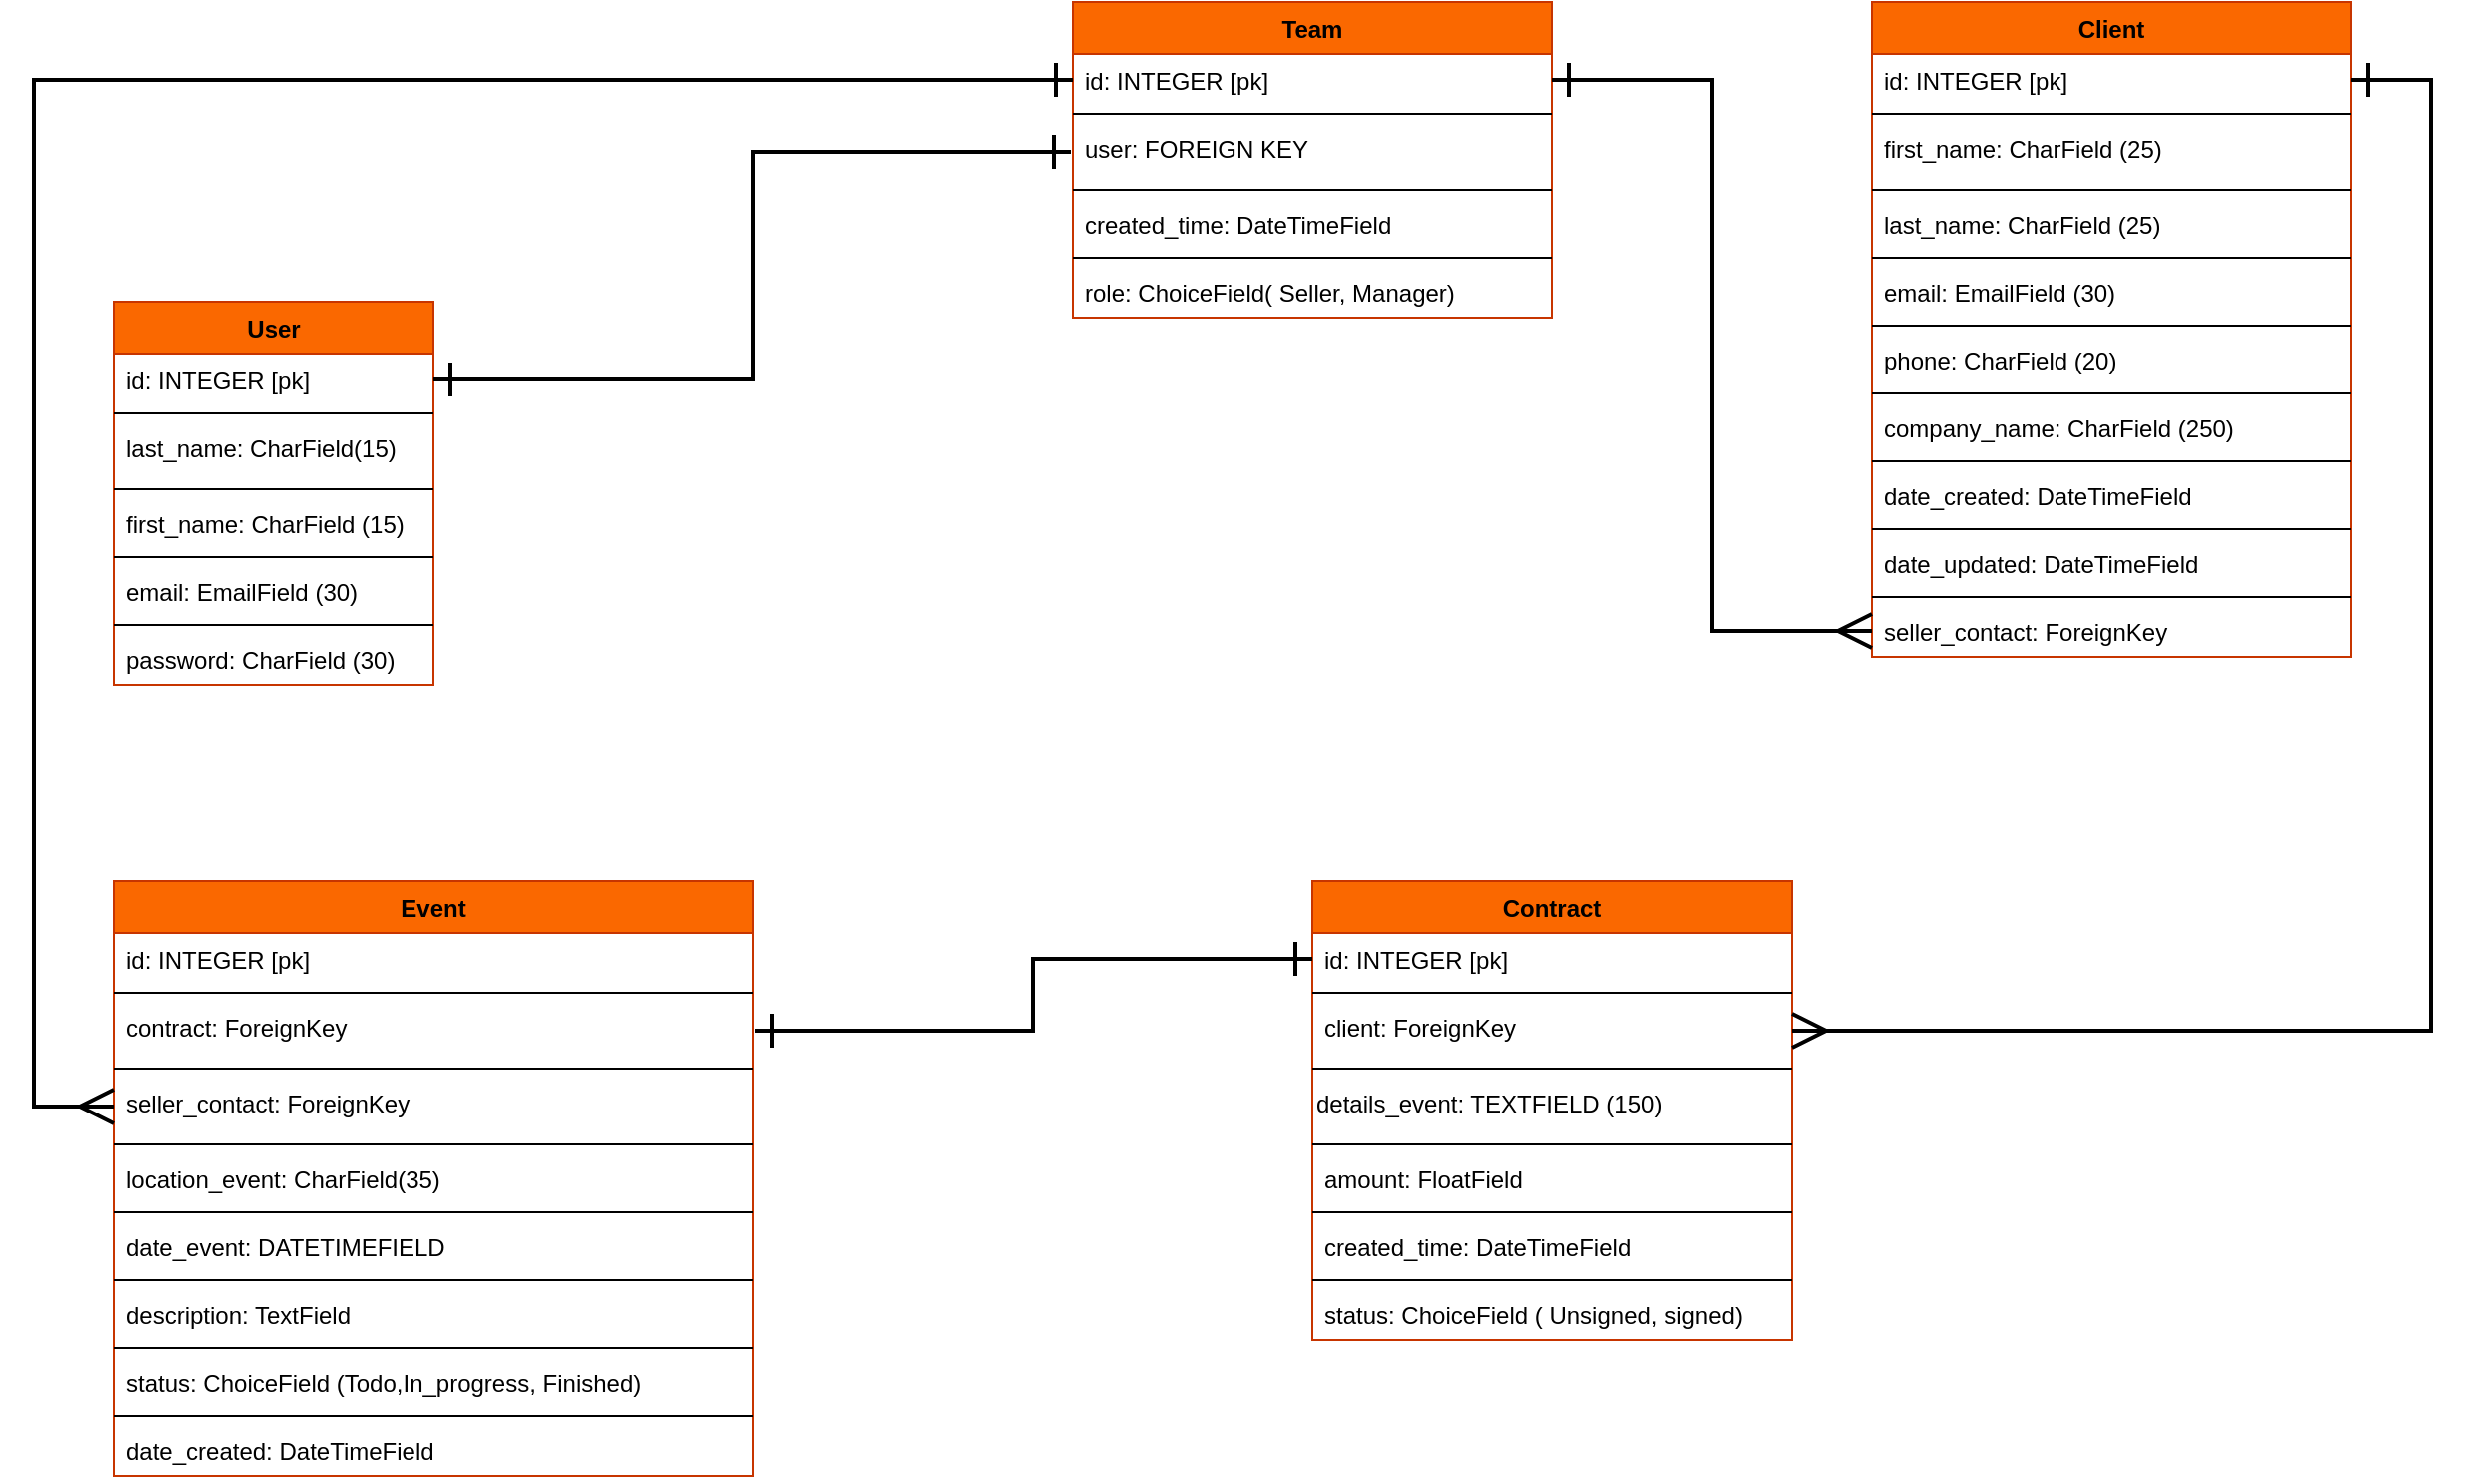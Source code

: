 <mxfile version="15.0.3" type="device"><diagram id="C5RBs43oDa-KdzZeNtuy" name="Page-1"><mxGraphModel dx="2073" dy="1287" grid="1" gridSize="10" guides="1" tooltips="1" connect="1" arrows="1" fold="1" page="0" pageScale="1" pageWidth="827" pageHeight="1169" math="0" shadow="0"><root><mxCell id="WIyWlLk6GJQsqaUBKTNV-0"/><mxCell id="WIyWlLk6GJQsqaUBKTNV-1" parent="WIyWlLk6GJQsqaUBKTNV-0"/><mxCell id="gVSXH1e-UTQJKfqnbgyq-28" value="Contract" style="swimlane;fontStyle=1;align=center;verticalAlign=top;childLayout=stackLayout;horizontal=1;startSize=26;horizontalStack=0;resizeParent=1;resizeParentMax=0;resizeLast=0;collapsible=1;marginBottom=0;fillColor=#fa6800;strokeColor=#C73500;fontColor=#000000;" vertex="1" parent="WIyWlLk6GJQsqaUBKTNV-1"><mxGeometry x="320" y="120" width="240" height="230" as="geometry"/></mxCell><mxCell id="gVSXH1e-UTQJKfqnbgyq-29" value="id: INTEGER [pk]" style="text;strokeColor=none;fillColor=none;align=left;verticalAlign=top;spacingLeft=4;spacingRight=4;overflow=hidden;rotatable=0;points=[[0,0.5],[1,0.5]];portConstraint=eastwest;" vertex="1" parent="gVSXH1e-UTQJKfqnbgyq-28"><mxGeometry y="26" width="240" height="26" as="geometry"/></mxCell><mxCell id="gVSXH1e-UTQJKfqnbgyq-30" value="" style="line;strokeWidth=1;fillColor=none;align=left;verticalAlign=middle;spacingTop=-1;spacingLeft=3;spacingRight=3;rotatable=0;labelPosition=right;points=[];portConstraint=eastwest;" vertex="1" parent="gVSXH1e-UTQJKfqnbgyq-28"><mxGeometry y="52" width="240" height="8" as="geometry"/></mxCell><mxCell id="gVSXH1e-UTQJKfqnbgyq-31" value="client: ForeignKey" style="text;strokeColor=none;fillColor=none;align=left;verticalAlign=top;spacingLeft=4;spacingRight=4;overflow=hidden;rotatable=0;points=[[0,0.5],[1,0.5]];portConstraint=eastwest;" vertex="1" parent="gVSXH1e-UTQJKfqnbgyq-28"><mxGeometry y="60" width="240" height="30" as="geometry"/></mxCell><mxCell id="gVSXH1e-UTQJKfqnbgyq-47" value="" style="line;strokeWidth=1;fillColor=none;align=left;verticalAlign=middle;spacingTop=-1;spacingLeft=3;spacingRight=3;rotatable=0;labelPosition=right;points=[];portConstraint=eastwest;" vertex="1" parent="gVSXH1e-UTQJKfqnbgyq-28"><mxGeometry y="90" width="240" height="8" as="geometry"/></mxCell><mxCell id="gVSXH1e-UTQJKfqnbgyq-155" value="&lt;span style=&quot;color: rgb(0, 0, 0); font-family: helvetica; font-size: 12px; font-style: normal; font-weight: 400; letter-spacing: normal; text-align: left; text-indent: 0px; text-transform: none; word-spacing: 0px; background-color: rgb(255, 255, 255); display: inline; float: none;&quot;&gt;details_event: TEXTFIELD (150)&lt;/span&gt;" style="text;whiteSpace=wrap;html=1;" vertex="1" parent="gVSXH1e-UTQJKfqnbgyq-28"><mxGeometry y="98" width="240" height="30" as="geometry"/></mxCell><mxCell id="gVSXH1e-UTQJKfqnbgyq-49" value="" style="line;strokeWidth=1;fillColor=none;align=left;verticalAlign=middle;spacingTop=-1;spacingLeft=3;spacingRight=3;rotatable=0;labelPosition=right;points=[];portConstraint=eastwest;" vertex="1" parent="gVSXH1e-UTQJKfqnbgyq-28"><mxGeometry y="128" width="240" height="8" as="geometry"/></mxCell><mxCell id="gVSXH1e-UTQJKfqnbgyq-35" value="amount: FloatField" style="text;strokeColor=none;fillColor=none;align=left;verticalAlign=top;spacingLeft=4;spacingRight=4;overflow=hidden;rotatable=0;points=[[0,0.5],[1,0.5]];portConstraint=eastwest;" vertex="1" parent="gVSXH1e-UTQJKfqnbgyq-28"><mxGeometry y="136" width="240" height="26" as="geometry"/></mxCell><mxCell id="gVSXH1e-UTQJKfqnbgyq-46" value="" style="line;strokeWidth=1;fillColor=none;align=left;verticalAlign=middle;spacingTop=-1;spacingLeft=3;spacingRight=3;rotatable=0;labelPosition=right;points=[];portConstraint=eastwest;" vertex="1" parent="gVSXH1e-UTQJKfqnbgyq-28"><mxGeometry y="162" width="240" height="8" as="geometry"/></mxCell><mxCell id="gVSXH1e-UTQJKfqnbgyq-33" value="created_time: DateTimeField" style="text;strokeColor=none;fillColor=none;align=left;verticalAlign=top;spacingLeft=4;spacingRight=4;overflow=hidden;rotatable=0;points=[[0,0.5],[1,0.5]];portConstraint=eastwest;" vertex="1" parent="gVSXH1e-UTQJKfqnbgyq-28"><mxGeometry y="170" width="240" height="26" as="geometry"/></mxCell><mxCell id="gVSXH1e-UTQJKfqnbgyq-50" value="" style="line;strokeWidth=1;fillColor=none;align=left;verticalAlign=middle;spacingTop=-1;spacingLeft=3;spacingRight=3;rotatable=0;labelPosition=right;points=[];portConstraint=eastwest;" vertex="1" parent="gVSXH1e-UTQJKfqnbgyq-28"><mxGeometry y="196" width="240" height="8" as="geometry"/></mxCell><mxCell id="gVSXH1e-UTQJKfqnbgyq-40" value="status: ChoiceField ( Unsigned, signed)" style="text;strokeColor=none;fillColor=none;align=left;verticalAlign=top;spacingLeft=4;spacingRight=4;overflow=hidden;rotatable=0;points=[[0,0.5],[1,0.5]];portConstraint=eastwest;" vertex="1" parent="gVSXH1e-UTQJKfqnbgyq-28"><mxGeometry y="204" width="240" height="26" as="geometry"/></mxCell><mxCell id="gVSXH1e-UTQJKfqnbgyq-57" value="User" style="swimlane;fontStyle=1;align=center;verticalAlign=top;childLayout=stackLayout;horizontal=1;startSize=26;horizontalStack=0;resizeParent=1;resizeParentMax=0;resizeLast=0;collapsible=1;marginBottom=0;fillColor=#fa6800;strokeColor=#C73500;fontColor=#000000;" vertex="1" parent="WIyWlLk6GJQsqaUBKTNV-1"><mxGeometry x="-280" y="-170" width="160" height="192" as="geometry"/></mxCell><mxCell id="gVSXH1e-UTQJKfqnbgyq-58" value="id: INTEGER [pk]" style="text;strokeColor=none;fillColor=none;align=left;verticalAlign=top;spacingLeft=4;spacingRight=4;overflow=hidden;rotatable=0;points=[[0,0.5],[1,0.5]];portConstraint=eastwest;" vertex="1" parent="gVSXH1e-UTQJKfqnbgyq-57"><mxGeometry y="26" width="160" height="26" as="geometry"/></mxCell><mxCell id="gVSXH1e-UTQJKfqnbgyq-59" value="" style="line;strokeWidth=1;fillColor=none;align=left;verticalAlign=middle;spacingTop=-1;spacingLeft=3;spacingRight=3;rotatable=0;labelPosition=right;points=[];portConstraint=eastwest;" vertex="1" parent="gVSXH1e-UTQJKfqnbgyq-57"><mxGeometry y="52" width="160" height="8" as="geometry"/></mxCell><mxCell id="gVSXH1e-UTQJKfqnbgyq-60" value="last_name: CharField(15)&#10;" style="text;strokeColor=none;fillColor=none;align=left;verticalAlign=top;spacingLeft=4;spacingRight=4;overflow=hidden;rotatable=0;points=[[0,0.5],[1,0.5]];portConstraint=eastwest;" vertex="1" parent="gVSXH1e-UTQJKfqnbgyq-57"><mxGeometry y="60" width="160" height="30" as="geometry"/></mxCell><mxCell id="gVSXH1e-UTQJKfqnbgyq-61" value="" style="line;strokeWidth=1;fillColor=none;align=left;verticalAlign=middle;spacingTop=-1;spacingLeft=3;spacingRight=3;rotatable=0;labelPosition=right;points=[];portConstraint=eastwest;" vertex="1" parent="gVSXH1e-UTQJKfqnbgyq-57"><mxGeometry y="90" width="160" height="8" as="geometry"/></mxCell><mxCell id="gVSXH1e-UTQJKfqnbgyq-62" value="first_name: CharField (15)&#10;" style="text;strokeColor=none;fillColor=none;align=left;verticalAlign=top;spacingLeft=4;spacingRight=4;overflow=hidden;rotatable=0;points=[[0,0.5],[1,0.5]];portConstraint=eastwest;" vertex="1" parent="gVSXH1e-UTQJKfqnbgyq-57"><mxGeometry y="98" width="160" height="26" as="geometry"/></mxCell><mxCell id="gVSXH1e-UTQJKfqnbgyq-63" value="" style="line;strokeWidth=1;fillColor=none;align=left;verticalAlign=middle;spacingTop=-1;spacingLeft=3;spacingRight=3;rotatable=0;labelPosition=right;points=[];portConstraint=eastwest;" vertex="1" parent="gVSXH1e-UTQJKfqnbgyq-57"><mxGeometry y="124" width="160" height="8" as="geometry"/></mxCell><mxCell id="gVSXH1e-UTQJKfqnbgyq-64" value="email: EmailField (30)&#10;&#10;&lt;span style=&quot;color: rgb(0, 0, 0); font-family: helvetica; font-size: 12px; font-style: normal; font-weight: 400; letter-spacing: normal; text-align: left; text-indent: 0px; text-transform: none; word-spacing: 0px; background-color: rgb(255, 255, 255); display: inline; float: none;&quot;&gt;email: EmailField (30)&lt;/span&gt;&#10;&#10;" style="text;strokeColor=none;fillColor=none;align=left;verticalAlign=top;spacingLeft=4;spacingRight=4;overflow=hidden;rotatable=0;points=[[0,0.5],[1,0.5]];portConstraint=eastwest;" vertex="1" parent="gVSXH1e-UTQJKfqnbgyq-57"><mxGeometry y="132" width="160" height="26" as="geometry"/></mxCell><mxCell id="gVSXH1e-UTQJKfqnbgyq-65" value="" style="line;strokeWidth=1;fillColor=none;align=left;verticalAlign=middle;spacingTop=-1;spacingLeft=3;spacingRight=3;rotatable=0;labelPosition=right;points=[];portConstraint=eastwest;" vertex="1" parent="gVSXH1e-UTQJKfqnbgyq-57"><mxGeometry y="158" width="160" height="8" as="geometry"/></mxCell><mxCell id="gVSXH1e-UTQJKfqnbgyq-66" value="password: CharField (30)" style="text;strokeColor=none;fillColor=none;align=left;verticalAlign=top;spacingLeft=4;spacingRight=4;overflow=hidden;rotatable=0;points=[[0,0.5],[1,0.5]];portConstraint=eastwest;" vertex="1" parent="gVSXH1e-UTQJKfqnbgyq-57"><mxGeometry y="166" width="160" height="26" as="geometry"/></mxCell><mxCell id="gVSXH1e-UTQJKfqnbgyq-81" value="Team" style="swimlane;fontStyle=1;align=center;verticalAlign=top;childLayout=stackLayout;horizontal=1;startSize=26;horizontalStack=0;resizeParent=1;resizeParentMax=0;resizeLast=0;collapsible=1;marginBottom=0;fillColor=#fa6800;strokeColor=#C73500;fontColor=#000000;" vertex="1" parent="WIyWlLk6GJQsqaUBKTNV-1"><mxGeometry x="200" y="-320" width="240" height="158" as="geometry"/></mxCell><mxCell id="gVSXH1e-UTQJKfqnbgyq-82" value="id: INTEGER [pk]" style="text;strokeColor=none;fillColor=none;align=left;verticalAlign=top;spacingLeft=4;spacingRight=4;overflow=hidden;rotatable=0;points=[[0,0.5],[1,0.5]];portConstraint=eastwest;" vertex="1" parent="gVSXH1e-UTQJKfqnbgyq-81"><mxGeometry y="26" width="240" height="26" as="geometry"/></mxCell><mxCell id="gVSXH1e-UTQJKfqnbgyq-83" value="" style="line;strokeWidth=1;fillColor=none;align=left;verticalAlign=middle;spacingTop=-1;spacingLeft=3;spacingRight=3;rotatable=0;labelPosition=right;points=[];portConstraint=eastwest;" vertex="1" parent="gVSXH1e-UTQJKfqnbgyq-81"><mxGeometry y="52" width="240" height="8" as="geometry"/></mxCell><mxCell id="gVSXH1e-UTQJKfqnbgyq-84" value="user: FOREIGN KEY" style="text;strokeColor=none;fillColor=none;align=left;verticalAlign=top;spacingLeft=4;spacingRight=4;overflow=hidden;rotatable=0;points=[[0,0.5],[1,0.5]];portConstraint=eastwest;" vertex="1" parent="gVSXH1e-UTQJKfqnbgyq-81"><mxGeometry y="60" width="240" height="30" as="geometry"/></mxCell><mxCell id="gVSXH1e-UTQJKfqnbgyq-85" value="" style="line;strokeWidth=1;fillColor=none;align=left;verticalAlign=middle;spacingTop=-1;spacingLeft=3;spacingRight=3;rotatable=0;labelPosition=right;points=[];portConstraint=eastwest;" vertex="1" parent="gVSXH1e-UTQJKfqnbgyq-81"><mxGeometry y="90" width="240" height="8" as="geometry"/></mxCell><mxCell id="gVSXH1e-UTQJKfqnbgyq-86" value="created_time: DateTimeField" style="text;strokeColor=none;fillColor=none;align=left;verticalAlign=top;spacingLeft=4;spacingRight=4;overflow=hidden;rotatable=0;points=[[0,0.5],[1,0.5]];portConstraint=eastwest;" vertex="1" parent="gVSXH1e-UTQJKfqnbgyq-81"><mxGeometry y="98" width="240" height="26" as="geometry"/></mxCell><mxCell id="gVSXH1e-UTQJKfqnbgyq-87" value="" style="line;strokeWidth=1;fillColor=none;align=left;verticalAlign=middle;spacingTop=-1;spacingLeft=3;spacingRight=3;rotatable=0;labelPosition=right;points=[];portConstraint=eastwest;" vertex="1" parent="gVSXH1e-UTQJKfqnbgyq-81"><mxGeometry y="124" width="240" height="8" as="geometry"/></mxCell><mxCell id="gVSXH1e-UTQJKfqnbgyq-92" value="role: ChoiceField( Seller, Manager)" style="text;strokeColor=none;fillColor=none;align=left;verticalAlign=top;spacingLeft=4;spacingRight=4;overflow=hidden;rotatable=0;points=[[0,0.5],[1,0.5]];portConstraint=eastwest;" vertex="1" parent="gVSXH1e-UTQJKfqnbgyq-81"><mxGeometry y="132" width="240" height="26" as="geometry"/></mxCell><mxCell id="gVSXH1e-UTQJKfqnbgyq-105" value="Client&#10;" style="swimlane;fontStyle=1;align=center;verticalAlign=top;childLayout=stackLayout;horizontal=1;startSize=26;horizontalStack=0;resizeParent=1;resizeParentMax=0;resizeLast=0;collapsible=1;marginBottom=0;fillColor=#fa6800;strokeColor=#C73500;fontColor=#000000;" vertex="1" parent="WIyWlLk6GJQsqaUBKTNV-1"><mxGeometry x="600" y="-320" width="240" height="328" as="geometry"/></mxCell><mxCell id="gVSXH1e-UTQJKfqnbgyq-106" value="id: INTEGER [pk]" style="text;strokeColor=none;fillColor=none;align=left;verticalAlign=top;spacingLeft=4;spacingRight=4;overflow=hidden;rotatable=0;points=[[0,0.5],[1,0.5]];portConstraint=eastwest;" vertex="1" parent="gVSXH1e-UTQJKfqnbgyq-105"><mxGeometry y="26" width="240" height="26" as="geometry"/></mxCell><mxCell id="gVSXH1e-UTQJKfqnbgyq-107" value="" style="line;strokeWidth=1;fillColor=none;align=left;verticalAlign=middle;spacingTop=-1;spacingLeft=3;spacingRight=3;rotatable=0;labelPosition=right;points=[];portConstraint=eastwest;" vertex="1" parent="gVSXH1e-UTQJKfqnbgyq-105"><mxGeometry y="52" width="240" height="8" as="geometry"/></mxCell><mxCell id="gVSXH1e-UTQJKfqnbgyq-108" value="first_name: CharField (25)" style="text;strokeColor=none;fillColor=none;align=left;verticalAlign=top;spacingLeft=4;spacingRight=4;overflow=hidden;rotatable=0;points=[[0,0.5],[1,0.5]];portConstraint=eastwest;" vertex="1" parent="gVSXH1e-UTQJKfqnbgyq-105"><mxGeometry y="60" width="240" height="30" as="geometry"/></mxCell><mxCell id="gVSXH1e-UTQJKfqnbgyq-109" value="" style="line;strokeWidth=1;fillColor=none;align=left;verticalAlign=middle;spacingTop=-1;spacingLeft=3;spacingRight=3;rotatable=0;labelPosition=right;points=[];portConstraint=eastwest;" vertex="1" parent="gVSXH1e-UTQJKfqnbgyq-105"><mxGeometry y="90" width="240" height="8" as="geometry"/></mxCell><mxCell id="gVSXH1e-UTQJKfqnbgyq-110" value="last_name: CharField (25)" style="text;strokeColor=none;fillColor=none;align=left;verticalAlign=top;spacingLeft=4;spacingRight=4;overflow=hidden;rotatable=0;points=[[0,0.5],[1,0.5]];portConstraint=eastwest;" vertex="1" parent="gVSXH1e-UTQJKfqnbgyq-105"><mxGeometry y="98" width="240" height="26" as="geometry"/></mxCell><mxCell id="gVSXH1e-UTQJKfqnbgyq-111" value="" style="line;strokeWidth=1;fillColor=none;align=left;verticalAlign=middle;spacingTop=-1;spacingLeft=3;spacingRight=3;rotatable=0;labelPosition=right;points=[];portConstraint=eastwest;" vertex="1" parent="gVSXH1e-UTQJKfqnbgyq-105"><mxGeometry y="124" width="240" height="8" as="geometry"/></mxCell><mxCell id="gVSXH1e-UTQJKfqnbgyq-112" value="email: EmailField (30)&#10;&#10;&lt;span style=&quot;color: rgb(0, 0, 0); font-family: helvetica; font-size: 12px; font-style: normal; font-weight: 400; letter-spacing: normal; text-align: left; text-indent: 0px; text-transform: none; word-spacing: 0px; background-color: rgb(255, 255, 255); display: inline; float: none;&quot;&gt;email: EmailField (30)&lt;/span&gt;&#10;&#10;" style="text;strokeColor=none;fillColor=none;align=left;verticalAlign=top;spacingLeft=4;spacingRight=4;overflow=hidden;rotatable=0;points=[[0,0.5],[1,0.5]];portConstraint=eastwest;" vertex="1" parent="gVSXH1e-UTQJKfqnbgyq-105"><mxGeometry y="132" width="240" height="26" as="geometry"/></mxCell><mxCell id="gVSXH1e-UTQJKfqnbgyq-113" value="" style="line;strokeWidth=1;fillColor=none;align=left;verticalAlign=middle;spacingTop=-1;spacingLeft=3;spacingRight=3;rotatable=0;labelPosition=right;points=[];portConstraint=eastwest;" vertex="1" parent="gVSXH1e-UTQJKfqnbgyq-105"><mxGeometry y="158" width="240" height="8" as="geometry"/></mxCell><mxCell id="gVSXH1e-UTQJKfqnbgyq-114" value="phone: CharField (20)" style="text;strokeColor=none;fillColor=none;align=left;verticalAlign=top;spacingLeft=4;spacingRight=4;overflow=hidden;rotatable=0;points=[[0,0.5],[1,0.5]];portConstraint=eastwest;" vertex="1" parent="gVSXH1e-UTQJKfqnbgyq-105"><mxGeometry y="166" width="240" height="26" as="geometry"/></mxCell><mxCell id="gVSXH1e-UTQJKfqnbgyq-115" value="" style="line;strokeWidth=1;fillColor=none;align=left;verticalAlign=middle;spacingTop=-1;spacingLeft=3;spacingRight=3;rotatable=0;labelPosition=right;points=[];portConstraint=eastwest;" vertex="1" parent="gVSXH1e-UTQJKfqnbgyq-105"><mxGeometry y="192" width="240" height="8" as="geometry"/></mxCell><mxCell id="gVSXH1e-UTQJKfqnbgyq-116" value="company_name: CharField (250)" style="text;strokeColor=none;fillColor=none;align=left;verticalAlign=top;spacingLeft=4;spacingRight=4;overflow=hidden;rotatable=0;points=[[0,0.5],[1,0.5]];portConstraint=eastwest;" vertex="1" parent="gVSXH1e-UTQJKfqnbgyq-105"><mxGeometry y="200" width="240" height="26" as="geometry"/></mxCell><mxCell id="gVSXH1e-UTQJKfqnbgyq-117" value="" style="line;strokeWidth=1;fillColor=none;align=left;verticalAlign=middle;spacingTop=-1;spacingLeft=3;spacingRight=3;rotatable=0;labelPosition=right;points=[];portConstraint=eastwest;" vertex="1" parent="gVSXH1e-UTQJKfqnbgyq-105"><mxGeometry y="226" width="240" height="8" as="geometry"/></mxCell><mxCell id="gVSXH1e-UTQJKfqnbgyq-118" value="date_created: DateTimeField" style="text;strokeColor=none;fillColor=none;align=left;verticalAlign=top;spacingLeft=4;spacingRight=4;overflow=hidden;rotatable=0;points=[[0,0.5],[1,0.5]];portConstraint=eastwest;" vertex="1" parent="gVSXH1e-UTQJKfqnbgyq-105"><mxGeometry y="234" width="240" height="26" as="geometry"/></mxCell><mxCell id="gVSXH1e-UTQJKfqnbgyq-119" value="" style="line;strokeWidth=1;fillColor=none;align=left;verticalAlign=middle;spacingTop=-1;spacingLeft=3;spacingRight=3;rotatable=0;labelPosition=right;points=[];portConstraint=eastwest;" vertex="1" parent="gVSXH1e-UTQJKfqnbgyq-105"><mxGeometry y="260" width="240" height="8" as="geometry"/></mxCell><mxCell id="gVSXH1e-UTQJKfqnbgyq-120" value="date_updated: DateTimeField" style="text;strokeColor=none;fillColor=none;align=left;verticalAlign=top;spacingLeft=4;spacingRight=4;overflow=hidden;rotatable=0;points=[[0,0.5],[1,0.5]];portConstraint=eastwest;" vertex="1" parent="gVSXH1e-UTQJKfqnbgyq-105"><mxGeometry y="268" width="240" height="26" as="geometry"/></mxCell><mxCell id="gVSXH1e-UTQJKfqnbgyq-121" value="" style="line;strokeWidth=1;fillColor=none;align=left;verticalAlign=middle;spacingTop=-1;spacingLeft=3;spacingRight=3;rotatable=0;labelPosition=right;points=[];portConstraint=eastwest;fontStyle=1" vertex="1" parent="gVSXH1e-UTQJKfqnbgyq-105"><mxGeometry y="294" width="240" height="8" as="geometry"/></mxCell><mxCell id="gVSXH1e-UTQJKfqnbgyq-122" value="seller_contact: ForeignKey" style="text;strokeColor=none;fillColor=none;align=left;verticalAlign=top;spacingLeft=4;spacingRight=4;overflow=hidden;rotatable=0;points=[[0,0.5],[1,0.5]];portConstraint=eastwest;" vertex="1" parent="gVSXH1e-UTQJKfqnbgyq-105"><mxGeometry y="302" width="240" height="26" as="geometry"/></mxCell><mxCell id="gVSXH1e-UTQJKfqnbgyq-129" value="Event&#10;" style="swimlane;fontStyle=1;align=center;verticalAlign=top;childLayout=stackLayout;horizontal=1;startSize=26;horizontalStack=0;resizeParent=1;resizeParentMax=0;resizeLast=0;collapsible=1;marginBottom=0;fillColor=#fa6800;strokeColor=#C73500;fontColor=#000000;" vertex="1" parent="WIyWlLk6GJQsqaUBKTNV-1"><mxGeometry x="-280" y="120" width="320" height="298" as="geometry"/></mxCell><mxCell id="gVSXH1e-UTQJKfqnbgyq-130" value="id: INTEGER [pk]" style="text;strokeColor=none;fillColor=none;align=left;verticalAlign=top;spacingLeft=4;spacingRight=4;overflow=hidden;rotatable=0;points=[[0,0.5],[1,0.5]];portConstraint=eastwest;" vertex="1" parent="gVSXH1e-UTQJKfqnbgyq-129"><mxGeometry y="26" width="320" height="26" as="geometry"/></mxCell><mxCell id="gVSXH1e-UTQJKfqnbgyq-167" value="" style="line;strokeWidth=1;fillColor=none;align=left;verticalAlign=middle;spacingTop=-1;spacingLeft=3;spacingRight=3;rotatable=0;labelPosition=right;points=[];portConstraint=eastwest;" vertex="1" parent="gVSXH1e-UTQJKfqnbgyq-129"><mxGeometry y="52" width="320" height="8" as="geometry"/></mxCell><mxCell id="gVSXH1e-UTQJKfqnbgyq-166" value="contract: ForeignKey" style="text;strokeColor=none;fillColor=none;align=left;verticalAlign=top;spacingLeft=4;spacingRight=4;overflow=hidden;rotatable=0;points=[[0,0.5],[1,0.5]];portConstraint=eastwest;" vertex="1" parent="gVSXH1e-UTQJKfqnbgyq-129"><mxGeometry y="60" width="320" height="30" as="geometry"/></mxCell><mxCell id="gVSXH1e-UTQJKfqnbgyq-131" value="" style="line;strokeWidth=1;fillColor=none;align=left;verticalAlign=middle;spacingTop=-1;spacingLeft=3;spacingRight=3;rotatable=0;labelPosition=right;points=[];portConstraint=eastwest;" vertex="1" parent="gVSXH1e-UTQJKfqnbgyq-129"><mxGeometry y="90" width="320" height="8" as="geometry"/></mxCell><mxCell id="gVSXH1e-UTQJKfqnbgyq-169" value="seller_contact: ForeignKey" style="text;strokeColor=none;fillColor=none;align=left;verticalAlign=top;spacingLeft=4;spacingRight=4;overflow=hidden;rotatable=0;points=[[0,0.5],[1,0.5]];portConstraint=eastwest;" vertex="1" parent="gVSXH1e-UTQJKfqnbgyq-129"><mxGeometry y="98" width="320" height="30" as="geometry"/></mxCell><mxCell id="gVSXH1e-UTQJKfqnbgyq-170" value="" style="line;strokeWidth=1;fillColor=none;align=left;verticalAlign=middle;spacingTop=-1;spacingLeft=3;spacingRight=3;rotatable=0;labelPosition=right;points=[];portConstraint=eastwest;" vertex="1" parent="gVSXH1e-UTQJKfqnbgyq-129"><mxGeometry y="128" width="320" height="8" as="geometry"/></mxCell><mxCell id="gVSXH1e-UTQJKfqnbgyq-140" value="location_event: CharField(35)&#10;" style="text;strokeColor=none;fillColor=none;align=left;verticalAlign=top;spacingLeft=4;spacingRight=4;overflow=hidden;rotatable=0;points=[[0,0.5],[1,0.5]];portConstraint=eastwest;" vertex="1" parent="gVSXH1e-UTQJKfqnbgyq-129"><mxGeometry y="136" width="320" height="26" as="geometry"/></mxCell><mxCell id="gVSXH1e-UTQJKfqnbgyq-141" value="" style="line;strokeWidth=1;fillColor=none;align=left;verticalAlign=middle;spacingTop=-1;spacingLeft=3;spacingRight=3;rotatable=0;labelPosition=right;points=[];portConstraint=eastwest;" vertex="1" parent="gVSXH1e-UTQJKfqnbgyq-129"><mxGeometry y="162" width="320" height="8" as="geometry"/></mxCell><mxCell id="gVSXH1e-UTQJKfqnbgyq-142" value="date_event: DATETIMEFIELD&#10;" style="text;strokeColor=none;fillColor=none;align=left;verticalAlign=top;spacingLeft=4;spacingRight=4;overflow=hidden;rotatable=0;points=[[0,0.5],[1,0.5]];portConstraint=eastwest;" vertex="1" parent="gVSXH1e-UTQJKfqnbgyq-129"><mxGeometry y="170" width="320" height="26" as="geometry"/></mxCell><mxCell id="gVSXH1e-UTQJKfqnbgyq-145" value="" style="line;strokeWidth=1;fillColor=none;align=left;verticalAlign=middle;spacingTop=-1;spacingLeft=3;spacingRight=3;rotatable=0;labelPosition=right;points=[];portConstraint=eastwest;fontStyle=1" vertex="1" parent="gVSXH1e-UTQJKfqnbgyq-129"><mxGeometry y="196" width="320" height="8" as="geometry"/></mxCell><mxCell id="gVSXH1e-UTQJKfqnbgyq-146" value="description: TextField" style="text;strokeColor=none;fillColor=none;align=left;verticalAlign=top;spacingLeft=4;spacingRight=4;overflow=hidden;rotatable=0;points=[[0,0.5],[1,0.5]];portConstraint=eastwest;" vertex="1" parent="gVSXH1e-UTQJKfqnbgyq-129"><mxGeometry y="204" width="320" height="26" as="geometry"/></mxCell><mxCell id="gVSXH1e-UTQJKfqnbgyq-147" value="" style="line;strokeWidth=1;fillColor=none;align=left;verticalAlign=middle;spacingTop=-1;spacingLeft=3;spacingRight=3;rotatable=0;labelPosition=right;points=[];portConstraint=eastwest;" vertex="1" parent="gVSXH1e-UTQJKfqnbgyq-129"><mxGeometry y="230" width="320" height="8" as="geometry"/></mxCell><mxCell id="gVSXH1e-UTQJKfqnbgyq-148" value="status: ChoiceField (Todo,In_progress, Finished)" style="text;strokeColor=none;fillColor=none;align=left;verticalAlign=top;spacingLeft=4;spacingRight=4;overflow=hidden;rotatable=0;points=[[0,0.5],[1,0.5]];portConstraint=eastwest;" vertex="1" parent="gVSXH1e-UTQJKfqnbgyq-129"><mxGeometry y="238" width="320" height="26" as="geometry"/></mxCell><mxCell id="gVSXH1e-UTQJKfqnbgyq-154" value="" style="line;strokeWidth=1;fillColor=none;align=left;verticalAlign=middle;spacingTop=-1;spacingLeft=3;spacingRight=3;rotatable=0;labelPosition=right;points=[];portConstraint=eastwest;" vertex="1" parent="gVSXH1e-UTQJKfqnbgyq-129"><mxGeometry y="264" width="320" height="8" as="geometry"/></mxCell><mxCell id="gVSXH1e-UTQJKfqnbgyq-153" value="date_created: DateTimeField" style="text;strokeColor=none;fillColor=none;align=left;verticalAlign=top;spacingLeft=4;spacingRight=4;overflow=hidden;rotatable=0;points=[[0,0.5],[1,0.5]];portConstraint=eastwest;" vertex="1" parent="gVSXH1e-UTQJKfqnbgyq-129"><mxGeometry y="272" width="320" height="26" as="geometry"/></mxCell><mxCell id="gVSXH1e-UTQJKfqnbgyq-163" style="edgeStyle=orthogonalEdgeStyle;rounded=0;orthogonalLoop=1;jettySize=auto;html=1;exitX=1;exitY=0.5;exitDx=0;exitDy=0;endArrow=ERone;endFill=0;startArrow=ERone;startFill=0;strokeWidth=2;targetPerimeterSpacing=1;jumpSize=12;startSize=14;endSize=14;" edge="1" parent="WIyWlLk6GJQsqaUBKTNV-1" source="gVSXH1e-UTQJKfqnbgyq-58" target="gVSXH1e-UTQJKfqnbgyq-84"><mxGeometry relative="1" as="geometry"/></mxCell><mxCell id="gVSXH1e-UTQJKfqnbgyq-164" style="edgeStyle=orthogonalEdgeStyle;rounded=0;jumpSize=12;orthogonalLoop=1;jettySize=auto;html=1;exitX=1;exitY=0.5;exitDx=0;exitDy=0;entryX=1;entryY=0.5;entryDx=0;entryDy=0;startArrow=ERone;startFill=0;endArrow=ERmany;endFill=0;startSize=14;endSize=14;targetPerimeterSpacing=1;strokeWidth=2;" edge="1" parent="WIyWlLk6GJQsqaUBKTNV-1" source="gVSXH1e-UTQJKfqnbgyq-106" target="gVSXH1e-UTQJKfqnbgyq-31"><mxGeometry relative="1" as="geometry"><Array as="points"><mxPoint x="880" y="-281"/><mxPoint x="880" y="195"/></Array></mxGeometry></mxCell><mxCell id="gVSXH1e-UTQJKfqnbgyq-165" style="edgeStyle=orthogonalEdgeStyle;rounded=0;jumpSize=12;orthogonalLoop=1;jettySize=auto;html=1;exitX=1;exitY=0.5;exitDx=0;exitDy=0;entryX=0;entryY=0.5;entryDx=0;entryDy=0;startArrow=ERone;startFill=0;endArrow=ERmany;endFill=0;startSize=14;endSize=14;targetPerimeterSpacing=1;strokeWidth=2;" edge="1" parent="WIyWlLk6GJQsqaUBKTNV-1" source="gVSXH1e-UTQJKfqnbgyq-82" target="gVSXH1e-UTQJKfqnbgyq-122"><mxGeometry relative="1" as="geometry"><Array as="points"><mxPoint x="520" y="-281"/><mxPoint x="520" y="-5"/></Array></mxGeometry></mxCell><mxCell id="gVSXH1e-UTQJKfqnbgyq-168" style="edgeStyle=orthogonalEdgeStyle;rounded=0;jumpSize=12;orthogonalLoop=1;jettySize=auto;html=1;exitX=0;exitY=0.5;exitDx=0;exitDy=0;startArrow=ERone;startFill=0;endArrow=ERone;endFill=0;startSize=14;endSize=14;targetPerimeterSpacing=1;strokeWidth=2;" edge="1" parent="WIyWlLk6GJQsqaUBKTNV-1" source="gVSXH1e-UTQJKfqnbgyq-29" target="gVSXH1e-UTQJKfqnbgyq-166"><mxGeometry relative="1" as="geometry"/></mxCell><mxCell id="gVSXH1e-UTQJKfqnbgyq-171" style="edgeStyle=orthogonalEdgeStyle;rounded=0;jumpSize=12;orthogonalLoop=1;jettySize=auto;html=1;exitX=0;exitY=0.5;exitDx=0;exitDy=0;entryX=0;entryY=0.5;entryDx=0;entryDy=0;startArrow=ERone;startFill=0;endArrow=ERmany;endFill=0;startSize=14;endSize=14;targetPerimeterSpacing=1;strokeWidth=2;" edge="1" parent="WIyWlLk6GJQsqaUBKTNV-1" source="gVSXH1e-UTQJKfqnbgyq-82" target="gVSXH1e-UTQJKfqnbgyq-169"><mxGeometry relative="1" as="geometry"><Array as="points"><mxPoint x="-320" y="-281"/><mxPoint x="-320" y="233"/></Array></mxGeometry></mxCell></root></mxGraphModel></diagram></mxfile>